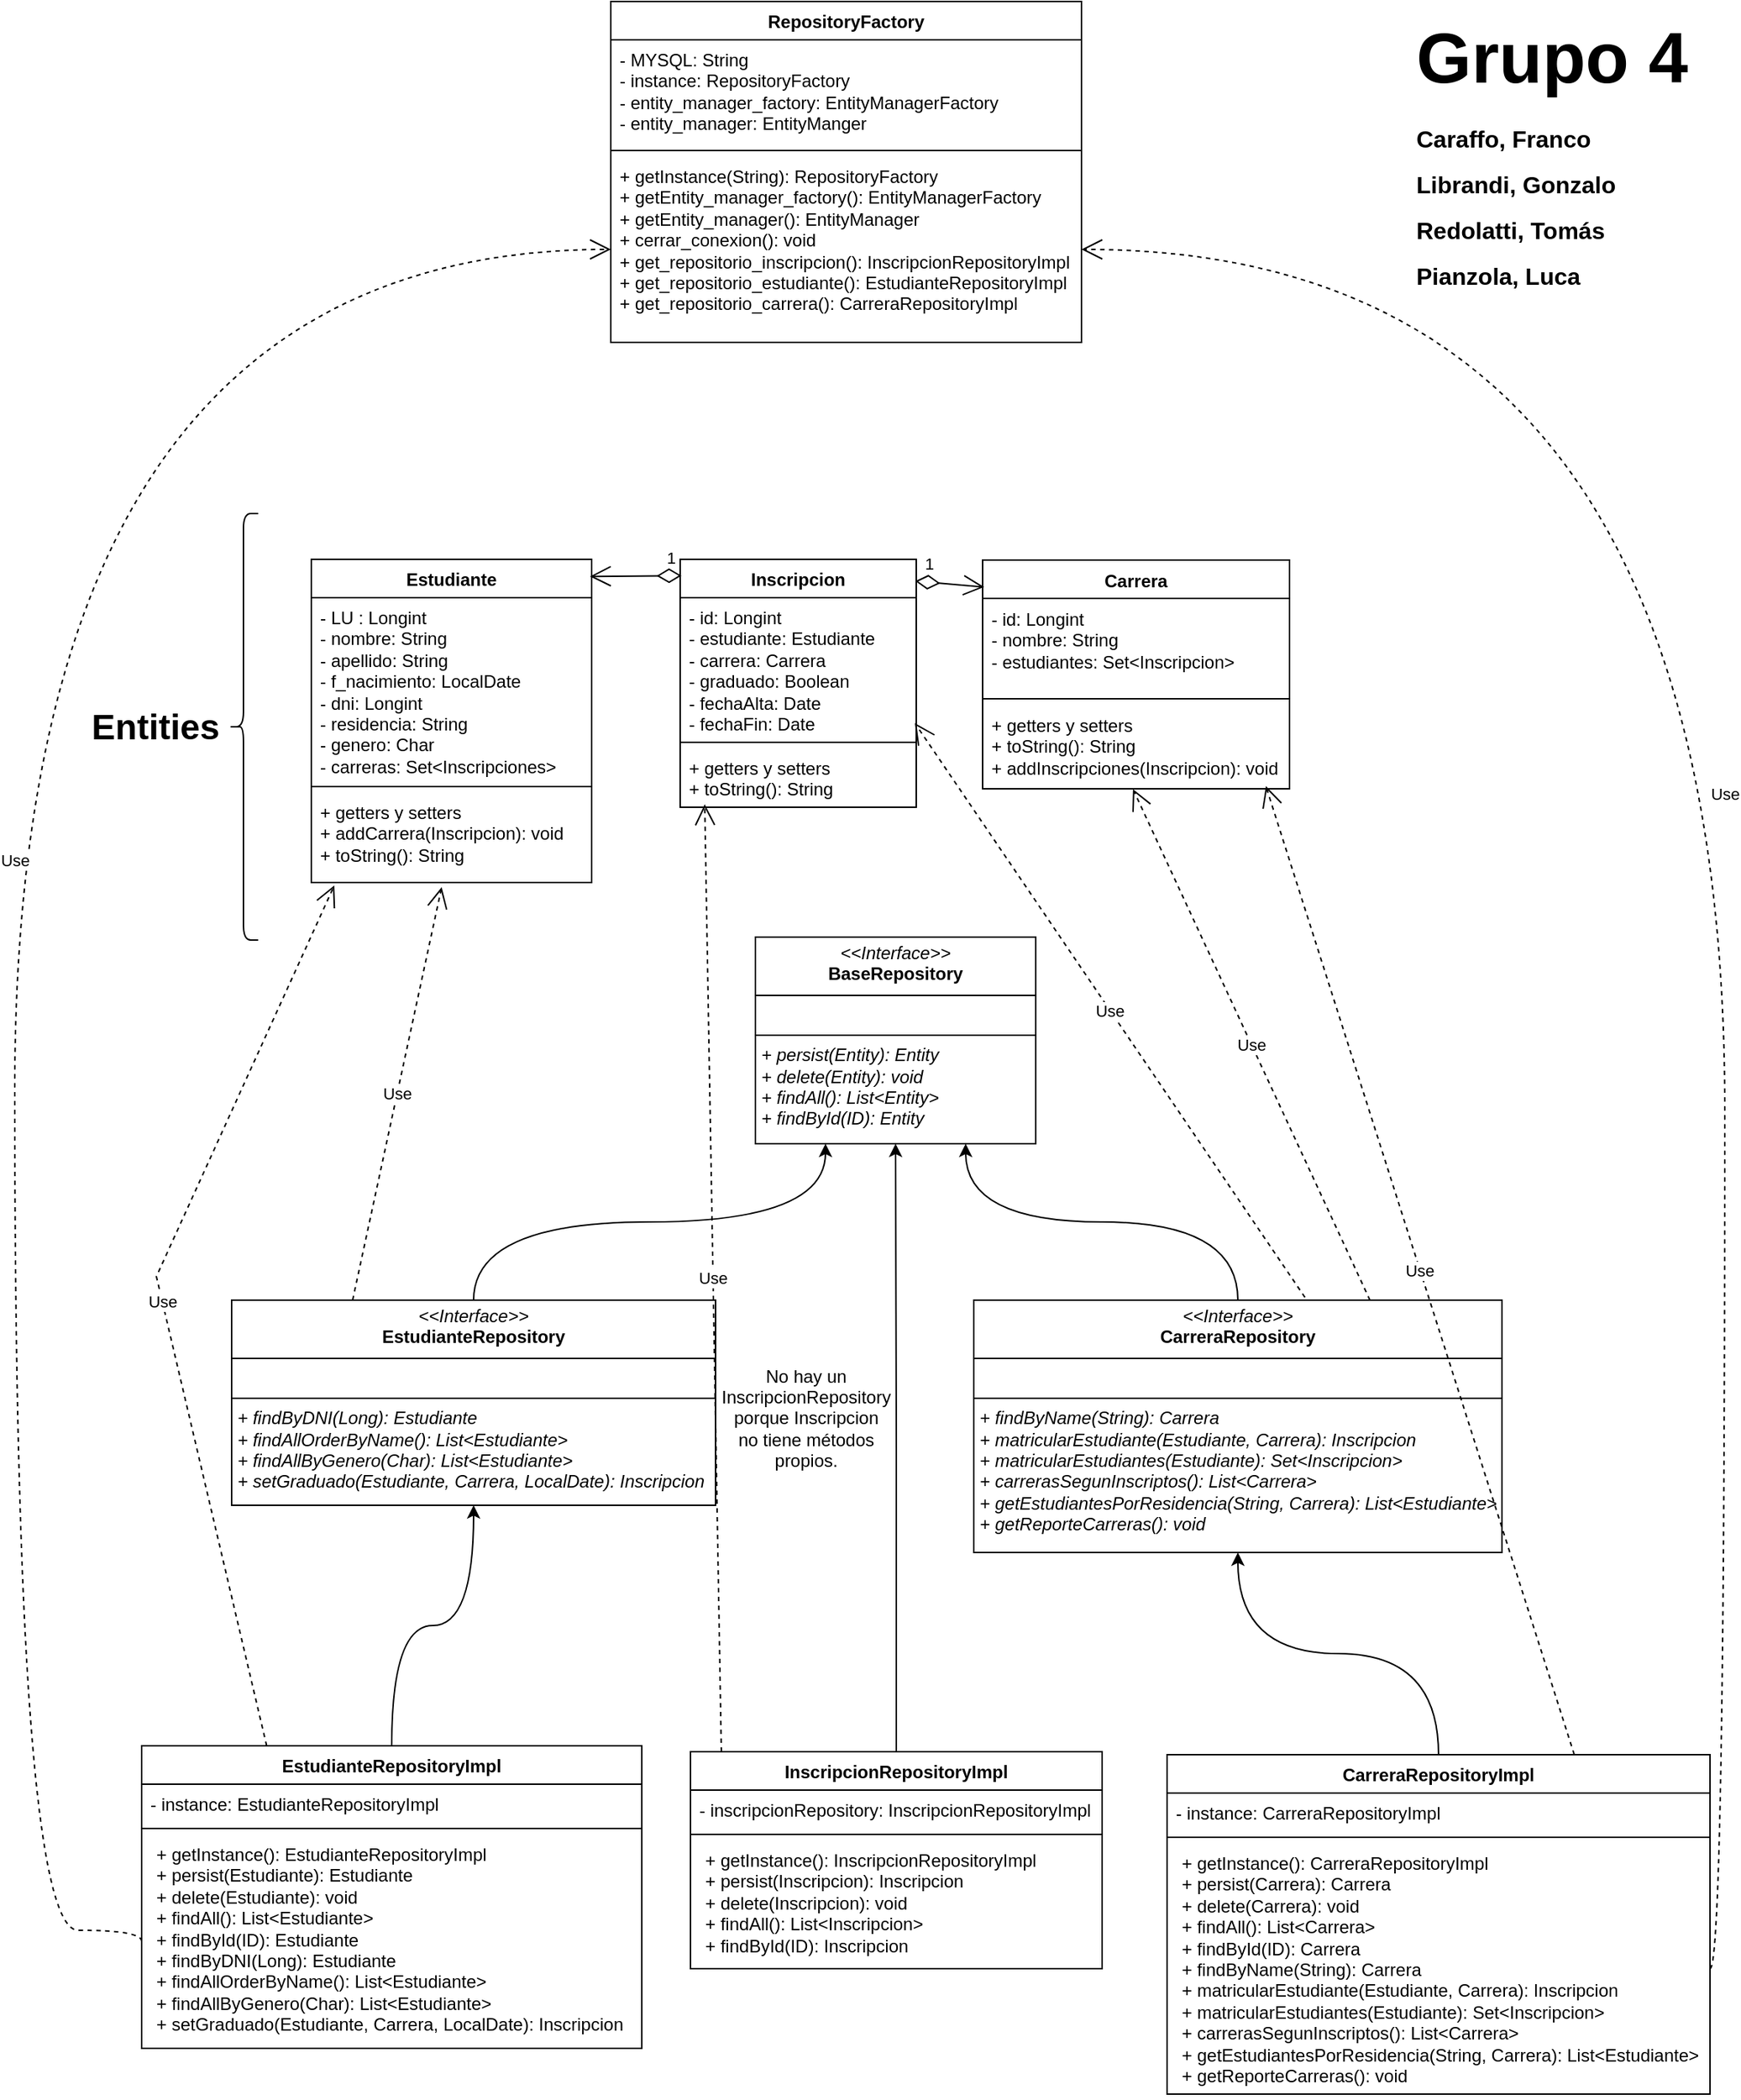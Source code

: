 <mxfile version="24.7.8">
  <diagram name="Página-1" id="N7AZrI6xPsVrkCufSu3c">
    <mxGraphModel dx="2261" dy="838" grid="0" gridSize="10" guides="1" tooltips="1" connect="1" arrows="1" fold="1" page="1" pageScale="1" pageWidth="827" pageHeight="1169" math="0" shadow="0">
      <root>
        <mxCell id="0" />
        <mxCell id="1" parent="0" />
        <mxCell id="BxJgXojNdqksmHE-l39n-1" value="Estudiante" style="swimlane;fontStyle=1;align=center;verticalAlign=top;childLayout=stackLayout;horizontal=1;startSize=26;horizontalStack=0;resizeParent=1;resizeParentMax=0;resizeLast=0;collapsible=1;marginBottom=0;whiteSpace=wrap;html=1;" parent="1" vertex="1">
          <mxGeometry x="136" y="424" width="190" height="219" as="geometry" />
        </mxCell>
        <mxCell id="BxJgXojNdqksmHE-l39n-2" value="- LU : Longint&lt;div&gt;- nombre: String&lt;/div&gt;&lt;div&gt;- apellido: String&lt;/div&gt;&lt;div&gt;- f_nacimiento: LocalDate&lt;/div&gt;&lt;div&gt;- dni: Longint&lt;/div&gt;&lt;div&gt;- residencia: String&lt;/div&gt;&lt;div&gt;- genero: Char&lt;/div&gt;&lt;div&gt;- carreras: Set&amp;lt;Inscripciones&amp;gt;&lt;/div&gt;" style="text;strokeColor=none;fillColor=none;align=left;verticalAlign=top;spacingLeft=4;spacingRight=4;overflow=hidden;rotatable=0;points=[[0,0.5],[1,0.5]];portConstraint=eastwest;whiteSpace=wrap;html=1;" parent="BxJgXojNdqksmHE-l39n-1" vertex="1">
          <mxGeometry y="26" width="190" height="124" as="geometry" />
        </mxCell>
        <mxCell id="BxJgXojNdqksmHE-l39n-3" value="" style="line;strokeWidth=1;fillColor=none;align=left;verticalAlign=middle;spacingTop=-1;spacingLeft=3;spacingRight=3;rotatable=0;labelPosition=right;points=[];portConstraint=eastwest;strokeColor=inherit;" parent="BxJgXojNdqksmHE-l39n-1" vertex="1">
          <mxGeometry y="150" width="190" height="8" as="geometry" />
        </mxCell>
        <mxCell id="BxJgXojNdqksmHE-l39n-13" value="+ getters y setters&lt;div&gt;+ addCarrera(Inscripcion): void&lt;/div&gt;&lt;div&gt;+ toString(): String&lt;br&gt;&lt;/div&gt;" style="text;strokeColor=none;fillColor=none;align=left;verticalAlign=top;spacingLeft=4;spacingRight=4;overflow=hidden;rotatable=0;points=[[0,0.5],[1,0.5]];portConstraint=eastwest;whiteSpace=wrap;html=1;" parent="BxJgXojNdqksmHE-l39n-1" vertex="1">
          <mxGeometry y="158" width="190" height="61" as="geometry" />
        </mxCell>
        <mxCell id="BxJgXojNdqksmHE-l39n-5" value="Carrera" style="swimlane;fontStyle=1;align=center;verticalAlign=top;childLayout=stackLayout;horizontal=1;startSize=26;horizontalStack=0;resizeParent=1;resizeParentMax=0;resizeLast=0;collapsible=1;marginBottom=0;whiteSpace=wrap;html=1;" parent="1" vertex="1">
          <mxGeometry x="591" y="424.5" width="208" height="155" as="geometry" />
        </mxCell>
        <mxCell id="BxJgXojNdqksmHE-l39n-6" value="- id: Longint&lt;div&gt;- nombre: String&lt;/div&gt;&lt;div&gt;- estudiantes: Set&amp;lt;Inscripcion&amp;gt;&lt;/div&gt;" style="text;strokeColor=none;fillColor=none;align=left;verticalAlign=top;spacingLeft=4;spacingRight=4;overflow=hidden;rotatable=0;points=[[0,0.5],[1,0.5]];portConstraint=eastwest;whiteSpace=wrap;html=1;" parent="BxJgXojNdqksmHE-l39n-5" vertex="1">
          <mxGeometry y="26" width="208" height="64" as="geometry" />
        </mxCell>
        <mxCell id="BxJgXojNdqksmHE-l39n-7" value="" style="line;strokeWidth=1;fillColor=none;align=left;verticalAlign=middle;spacingTop=-1;spacingLeft=3;spacingRight=3;rotatable=0;labelPosition=right;points=[];portConstraint=eastwest;strokeColor=inherit;" parent="BxJgXojNdqksmHE-l39n-5" vertex="1">
          <mxGeometry y="90" width="208" height="8" as="geometry" />
        </mxCell>
        <mxCell id="BxJgXojNdqksmHE-l39n-8" value="&lt;div&gt;+ getters y setters&lt;/div&gt;+ toString(): String&lt;div&gt;+ addInscripciones(Inscripcion): void&lt;/div&gt;" style="text;strokeColor=none;fillColor=none;align=left;verticalAlign=top;spacingLeft=4;spacingRight=4;overflow=hidden;rotatable=0;points=[[0,0.5],[1,0.5]];portConstraint=eastwest;whiteSpace=wrap;html=1;" parent="BxJgXojNdqksmHE-l39n-5" vertex="1">
          <mxGeometry y="98" width="208" height="57" as="geometry" />
        </mxCell>
        <mxCell id="BxJgXojNdqksmHE-l39n-9" value="Inscripcion" style="swimlane;fontStyle=1;align=center;verticalAlign=top;childLayout=stackLayout;horizontal=1;startSize=26;horizontalStack=0;resizeParent=1;resizeParentMax=0;resizeLast=0;collapsible=1;marginBottom=0;whiteSpace=wrap;html=1;" parent="1" vertex="1">
          <mxGeometry x="386" y="424" width="160" height="168" as="geometry" />
        </mxCell>
        <mxCell id="BxJgXojNdqksmHE-l39n-10" value="- id: Longint&lt;div&gt;- estudiante: Estudiante&lt;/div&gt;&lt;div&gt;- carrera: Carrera&lt;/div&gt;&lt;div&gt;- graduado: Boolean&lt;/div&gt;&lt;div&gt;- fechaAlta: Date&lt;/div&gt;&lt;div&gt;- fechaFin: Date&lt;/div&gt;" style="text;strokeColor=none;fillColor=none;align=left;verticalAlign=top;spacingLeft=4;spacingRight=4;overflow=hidden;rotatable=0;points=[[0,0.5],[1,0.5]];portConstraint=eastwest;whiteSpace=wrap;html=1;" parent="BxJgXojNdqksmHE-l39n-9" vertex="1">
          <mxGeometry y="26" width="160" height="94" as="geometry" />
        </mxCell>
        <mxCell id="BxJgXojNdqksmHE-l39n-11" value="" style="line;strokeWidth=1;fillColor=none;align=left;verticalAlign=middle;spacingTop=-1;spacingLeft=3;spacingRight=3;rotatable=0;labelPosition=right;points=[];portConstraint=eastwest;strokeColor=inherit;" parent="BxJgXojNdqksmHE-l39n-9" vertex="1">
          <mxGeometry y="120" width="160" height="8" as="geometry" />
        </mxCell>
        <mxCell id="BxJgXojNdqksmHE-l39n-12" value="+ getters y setters&lt;br&gt;+ toString(): String" style="text;strokeColor=none;fillColor=none;align=left;verticalAlign=top;spacingLeft=4;spacingRight=4;overflow=hidden;rotatable=0;points=[[0,0.5],[1,0.5]];portConstraint=eastwest;whiteSpace=wrap;html=1;" parent="BxJgXojNdqksmHE-l39n-9" vertex="1">
          <mxGeometry y="128" width="160" height="40" as="geometry" />
        </mxCell>
        <mxCell id="6QF5LTUN5lPIhIJ-CFCw-1" value="1" style="endArrow=open;html=1;endSize=12;startArrow=diamondThin;startSize=14;startFill=0;align=left;verticalAlign=bottom;rounded=0;exitX=0.996;exitY=0.088;exitDx=0;exitDy=0;entryX=0.005;entryY=0.118;entryDx=0;entryDy=0;exitPerimeter=0;entryPerimeter=0;" parent="1" source="BxJgXojNdqksmHE-l39n-9" target="BxJgXojNdqksmHE-l39n-5" edge="1">
          <mxGeometry x="-0.818" y="3" relative="1" as="geometry">
            <mxPoint x="309" y="496" as="sourcePoint" />
            <mxPoint x="599" y="499" as="targetPoint" />
            <mxPoint as="offset" />
          </mxGeometry>
        </mxCell>
        <mxCell id="6QF5LTUN5lPIhIJ-CFCw-2" value="1" style="endArrow=open;html=1;endSize=12;startArrow=diamondThin;startSize=14;startFill=0;align=left;verticalAlign=bottom;rounded=0;exitX=0.006;exitY=0.066;exitDx=0;exitDy=0;entryX=0.994;entryY=0.053;entryDx=0;entryDy=0;exitPerimeter=0;entryPerimeter=0;" parent="1" source="BxJgXojNdqksmHE-l39n-9" target="BxJgXojNdqksmHE-l39n-1" edge="1">
          <mxGeometry x="-0.636" y="-3" relative="1" as="geometry">
            <mxPoint x="509" y="509" as="sourcePoint" />
            <mxPoint x="619" y="509" as="targetPoint" />
            <mxPoint as="offset" />
          </mxGeometry>
        </mxCell>
        <mxCell id="bPKCYNqVMOIHH9Ff3D-m-7" value="RepositoryFactory" style="swimlane;fontStyle=1;align=center;verticalAlign=top;childLayout=stackLayout;horizontal=1;startSize=26;horizontalStack=0;resizeParent=1;resizeParentMax=0;resizeLast=0;collapsible=1;marginBottom=0;whiteSpace=wrap;html=1;" parent="1" vertex="1">
          <mxGeometry x="339" y="46" width="319" height="231" as="geometry" />
        </mxCell>
        <mxCell id="bPKCYNqVMOIHH9Ff3D-m-8" value="- MYSQL: String&lt;div&gt;- instance: RepositoryFactory&lt;/div&gt;&lt;div&gt;- entity_manager_factory: EntityManagerFactory&lt;/div&gt;&lt;div&gt;- entity_manager: EntityManger&lt;/div&gt;&lt;div&gt;&lt;br&gt;&lt;/div&gt;" style="text;strokeColor=none;fillColor=none;align=left;verticalAlign=top;spacingLeft=4;spacingRight=4;overflow=hidden;rotatable=0;points=[[0,0.5],[1,0.5]];portConstraint=eastwest;whiteSpace=wrap;html=1;" parent="bPKCYNqVMOIHH9Ff3D-m-7" vertex="1">
          <mxGeometry y="26" width="319" height="71" as="geometry" />
        </mxCell>
        <mxCell id="bPKCYNqVMOIHH9Ff3D-m-9" value="" style="line;strokeWidth=1;fillColor=none;align=left;verticalAlign=middle;spacingTop=-1;spacingLeft=3;spacingRight=3;rotatable=0;labelPosition=right;points=[];portConstraint=eastwest;strokeColor=inherit;" parent="bPKCYNqVMOIHH9Ff3D-m-7" vertex="1">
          <mxGeometry y="97" width="319" height="8" as="geometry" />
        </mxCell>
        <mxCell id="bPKCYNqVMOIHH9Ff3D-m-10" value="+ getInstance(String): RepositoryFactory&lt;div&gt;+ get&lt;span style=&quot;background-color: initial;&quot;&gt;Entity_manager_factory(): EntityManagerFactory&lt;/span&gt;&lt;/div&gt;&lt;div&gt;&lt;span style=&quot;background-color: initial;&quot;&gt;+&amp;nbsp;&lt;/span&gt;&lt;span style=&quot;background-color: initial;&quot;&gt;get&lt;/span&gt;&lt;span style=&quot;background-color: initial;&quot;&gt;Entity_manager(): EntityManager&lt;/span&gt;&lt;/div&gt;&lt;div&gt;&lt;span style=&quot;background-color: initial;&quot;&gt;+ cerrar_conexion(): void&lt;/span&gt;&lt;/div&gt;&lt;div&gt;&lt;span style=&quot;background-color: initial;&quot;&gt;+ get_repositorio_inscripcion(): InscripcionRepositoryImpl&lt;/span&gt;&lt;/div&gt;&lt;div&gt;&lt;span style=&quot;background-color: initial;&quot;&gt;+&amp;nbsp;&lt;/span&gt;&lt;span style=&quot;background-color: initial;&quot;&gt;get_repositorio_estudiante(): EstudianteRepositoryImpl&lt;/span&gt;&lt;/div&gt;&lt;div&gt;&lt;span style=&quot;background-color: initial;&quot;&gt;+&amp;nbsp;&lt;/span&gt;&lt;span style=&quot;background-color: initial;&quot;&gt;get_repositorio_carrera(): CarreraRepositoryImpl&lt;/span&gt;&lt;/div&gt;" style="text;strokeColor=none;fillColor=none;align=left;verticalAlign=top;spacingLeft=4;spacingRight=4;overflow=hidden;rotatable=0;points=[[0,0.5],[1,0.5]];portConstraint=eastwest;whiteSpace=wrap;html=1;" parent="bPKCYNqVMOIHH9Ff3D-m-7" vertex="1">
          <mxGeometry y="105" width="319" height="126" as="geometry" />
        </mxCell>
        <mxCell id="m_Sxq5ZL2_IORUcjZEPt-2" value="&lt;p style=&quot;margin:0px;margin-top:4px;text-align:center;&quot;&gt;&lt;i&gt;&amp;lt;&amp;lt;Interface&amp;gt;&amp;gt;&lt;/i&gt;&lt;br&gt;&lt;b&gt;BaseRepository&lt;/b&gt;&lt;/p&gt;&lt;hr size=&quot;1&quot; style=&quot;border-style:solid;&quot;&gt;&lt;p style=&quot;margin:0px;margin-left:4px;&quot;&gt;&lt;br&gt;&lt;/p&gt;&lt;hr size=&quot;1&quot; style=&quot;border-style:solid;&quot;&gt;&lt;p style=&quot;margin:0px;margin-left:4px;&quot;&gt;&lt;i&gt;+ persist(Entity): Entity&lt;/i&gt;&lt;/p&gt;&lt;p style=&quot;margin:0px;margin-left:4px;&quot;&gt;&lt;i&gt;+ delete(Entity): void&lt;/i&gt;&lt;/p&gt;&lt;p style=&quot;margin:0px;margin-left:4px;&quot;&gt;&lt;i&gt;+ findAll(): List&amp;lt;Entity&amp;gt;&lt;br&gt;+ findById(ID): Entity&lt;/i&gt;&lt;/p&gt;" style="verticalAlign=top;align=left;overflow=fill;html=1;whiteSpace=wrap;" parent="1" vertex="1">
          <mxGeometry x="437" y="680" width="190" height="140" as="geometry" />
        </mxCell>
        <mxCell id="m_Sxq5ZL2_IORUcjZEPt-5" style="edgeStyle=orthogonalEdgeStyle;rounded=0;orthogonalLoop=1;jettySize=auto;html=1;exitX=0.5;exitY=0;exitDx=0;exitDy=0;entryX=0.75;entryY=1;entryDx=0;entryDy=0;curved=1;" parent="1" source="m_Sxq5ZL2_IORUcjZEPt-3" target="m_Sxq5ZL2_IORUcjZEPt-2" edge="1">
          <mxGeometry relative="1" as="geometry" />
        </mxCell>
        <mxCell id="m_Sxq5ZL2_IORUcjZEPt-3" value="&lt;p style=&quot;margin:0px;margin-top:4px;text-align:center;&quot;&gt;&lt;i&gt;&amp;lt;&amp;lt;Interface&amp;gt;&amp;gt;&lt;/i&gt;&lt;br&gt;&lt;b&gt;CarreraRepository&lt;/b&gt;&lt;/p&gt;&lt;hr size=&quot;1&quot; style=&quot;border-style:solid;&quot;&gt;&lt;p style=&quot;margin:0px;margin-left:4px;&quot;&gt;&lt;br&gt;&lt;/p&gt;&lt;hr size=&quot;1&quot; style=&quot;border-style:solid;&quot;&gt;&lt;p style=&quot;margin:0px;margin-left:4px;&quot;&gt;&lt;i&gt;+ findByName(String): Carrera&lt;/i&gt;&lt;/p&gt;&lt;p style=&quot;margin: 0px 0px 0px 4px;&quot;&gt;&lt;i&gt;+ matricularEstudiante(Estudiante, Carrera): Inscripcion&lt;br&gt;&lt;/i&gt;&lt;/p&gt;&lt;p style=&quot;margin:0px;margin-left:4px;&quot;&gt;&lt;i&gt;+ matricularEstudiantes(Estudiante): Set&amp;lt;Inscripcion&amp;gt;&lt;br&gt;&lt;/i&gt;&lt;/p&gt;&lt;p style=&quot;margin:0px;margin-left:4px;&quot;&gt;&lt;i&gt;+ carrerasSegunInscriptos(): List&amp;lt;Carrera&amp;gt;&lt;/i&gt;&lt;/p&gt;&lt;p style=&quot;margin:0px;margin-left:4px;&quot;&gt;&lt;i&gt;+ getEstudiantesPorResidencia(String, Carrera): List&amp;lt;Estudiante&amp;gt;&lt;br&gt;+ getReporteCarreras(): void&lt;br&gt;&lt;/i&gt;&lt;/p&gt;" style="verticalAlign=top;align=left;overflow=fill;html=1;whiteSpace=wrap;" parent="1" vertex="1">
          <mxGeometry x="585" y="926" width="358" height="171" as="geometry" />
        </mxCell>
        <mxCell id="m_Sxq5ZL2_IORUcjZEPt-6" style="edgeStyle=orthogonalEdgeStyle;rounded=0;orthogonalLoop=1;jettySize=auto;html=1;exitX=0.5;exitY=0;exitDx=0;exitDy=0;entryX=0.25;entryY=1;entryDx=0;entryDy=0;curved=1;" parent="1" source="m_Sxq5ZL2_IORUcjZEPt-4" target="m_Sxq5ZL2_IORUcjZEPt-2" edge="1">
          <mxGeometry relative="1" as="geometry" />
        </mxCell>
        <mxCell id="m_Sxq5ZL2_IORUcjZEPt-4" value="&lt;p style=&quot;margin:0px;margin-top:4px;text-align:center;&quot;&gt;&lt;i&gt;&amp;lt;&amp;lt;Interface&amp;gt;&amp;gt;&lt;/i&gt;&lt;br&gt;&lt;b&gt;EstudianteRepository&lt;/b&gt;&lt;/p&gt;&lt;hr size=&quot;1&quot; style=&quot;border-style:solid;&quot;&gt;&lt;p style=&quot;margin:0px;margin-left:4px;&quot;&gt;&lt;br&gt;&lt;/p&gt;&lt;hr size=&quot;1&quot; style=&quot;border-style:solid;&quot;&gt;&lt;p style=&quot;margin:0px;margin-left:4px;&quot;&gt;&lt;i&gt;+ findByDNI(Long): Estudiante&lt;br&gt;+ findAllOrderByName(): List&amp;lt;Estudiante&amp;gt;&amp;nbsp;&lt;/i&gt;&lt;/p&gt;&lt;p style=&quot;margin:0px;margin-left:4px;&quot;&gt;&lt;i&gt;+ findAllByGenero(Char):&amp;nbsp;&lt;span style=&quot;background-color: initial;&quot;&gt;List&amp;lt;Estudiante&amp;gt;&lt;/span&gt;&lt;/i&gt;&lt;/p&gt;&lt;p style=&quot;margin:0px;margin-left:4px;&quot;&gt;&lt;i&gt;&lt;span style=&quot;background-color: initial;&quot;&gt;+ setGraduado(Estudiante, Carrera, LocalDate): Inscripcion&lt;/span&gt;&lt;/i&gt;&lt;/p&gt;" style="verticalAlign=top;align=left;overflow=fill;html=1;whiteSpace=wrap;" parent="1" vertex="1">
          <mxGeometry x="82" y="926" width="328" height="139" as="geometry" />
        </mxCell>
        <mxCell id="m_Sxq5ZL2_IORUcjZEPt-7" value="No hay un InscripcionRepository porque Inscripcion no tiene métodos propios." style="text;html=1;align=center;verticalAlign=middle;whiteSpace=wrap;rounded=0;" parent="1" vertex="1">
          <mxGeometry x="414" y="985" width="115" height="41" as="geometry" />
        </mxCell>
        <mxCell id="m_Sxq5ZL2_IORUcjZEPt-8" value="" style="shape=curlyBracket;whiteSpace=wrap;html=1;rounded=1;labelPosition=left;verticalLabelPosition=middle;align=right;verticalAlign=middle;" parent="1" vertex="1">
          <mxGeometry x="80" y="393" width="20" height="289" as="geometry" />
        </mxCell>
        <mxCell id="m_Sxq5ZL2_IORUcjZEPt-9" value="Entities" style="text;strokeColor=none;fillColor=none;html=1;fontSize=24;fontStyle=1;verticalAlign=middle;align=center;" parent="1" vertex="1">
          <mxGeometry x="-20" y="517.5" width="100" height="40" as="geometry" />
        </mxCell>
        <mxCell id="m_Sxq5ZL2_IORUcjZEPt-14" style="edgeStyle=orthogonalEdgeStyle;rounded=0;orthogonalLoop=1;jettySize=auto;html=1;exitX=0.5;exitY=0;exitDx=0;exitDy=0;entryX=0.5;entryY=1;entryDx=0;entryDy=0;" parent="1" source="m_Sxq5ZL2_IORUcjZEPt-10" target="m_Sxq5ZL2_IORUcjZEPt-2" edge="1">
          <mxGeometry relative="1" as="geometry" />
        </mxCell>
        <mxCell id="m_Sxq5ZL2_IORUcjZEPt-10" value="InscripcionRepositoryImpl&lt;div&gt;&lt;br&gt;&lt;/div&gt;" style="swimlane;fontStyle=1;align=center;verticalAlign=top;childLayout=stackLayout;horizontal=1;startSize=26;horizontalStack=0;resizeParent=1;resizeParentMax=0;resizeLast=0;collapsible=1;marginBottom=0;whiteSpace=wrap;html=1;" parent="1" vertex="1">
          <mxGeometry x="393" y="1232" width="279" height="147" as="geometry">
            <mxRectangle x="434" y="1072" width="172" height="41" as="alternateBounds" />
          </mxGeometry>
        </mxCell>
        <mxCell id="m_Sxq5ZL2_IORUcjZEPt-11" value="- inscripcionRepository: InscripcionRepositoryImpl" style="text;strokeColor=none;fillColor=none;align=left;verticalAlign=top;spacingLeft=4;spacingRight=4;overflow=hidden;rotatable=0;points=[[0,0.5],[1,0.5]];portConstraint=eastwest;whiteSpace=wrap;html=1;" parent="m_Sxq5ZL2_IORUcjZEPt-10" vertex="1">
          <mxGeometry y="26" width="279" height="26" as="geometry" />
        </mxCell>
        <mxCell id="m_Sxq5ZL2_IORUcjZEPt-12" value="" style="line;strokeWidth=1;fillColor=none;align=left;verticalAlign=middle;spacingTop=-1;spacingLeft=3;spacingRight=3;rotatable=0;labelPosition=right;points=[];portConstraint=eastwest;strokeColor=inherit;" parent="m_Sxq5ZL2_IORUcjZEPt-10" vertex="1">
          <mxGeometry y="52" width="279" height="8" as="geometry" />
        </mxCell>
        <mxCell id="m_Sxq5ZL2_IORUcjZEPt-13" value="&lt;p style=&quot;margin: 0px 0px 0px 4px;&quot;&gt;+&lt;span style=&quot;background-color: initial;&quot;&gt;&amp;nbsp;getInstance(): InscripcionRepositoryImpl&lt;/span&gt;&lt;/p&gt;&lt;p style=&quot;margin: 0px 0px 0px 4px;&quot;&gt;+ persist(Inscripcion): Inscripcion&lt;/p&gt;&lt;p style=&quot;margin: 0px 0px 0px 4px;&quot;&gt;+ delete(Inscripcion): void&lt;/p&gt;&lt;p style=&quot;margin: 0px 0px 0px 4px;&quot;&gt;+ findAll(): List&amp;lt;Inscripcion&amp;gt;&lt;br&gt;+ findById(ID):&amp;nbsp;&lt;span style=&quot;background-color: initial;&quot;&gt;Inscripcion&lt;/span&gt;&lt;/p&gt;" style="text;strokeColor=none;fillColor=none;align=left;verticalAlign=top;spacingLeft=4;spacingRight=4;overflow=hidden;rotatable=0;points=[[0,0.5],[1,0.5]];portConstraint=eastwest;whiteSpace=wrap;html=1;" parent="m_Sxq5ZL2_IORUcjZEPt-10" vertex="1">
          <mxGeometry y="60" width="279" height="87" as="geometry" />
        </mxCell>
        <mxCell id="m_Sxq5ZL2_IORUcjZEPt-19" style="edgeStyle=orthogonalEdgeStyle;rounded=0;orthogonalLoop=1;jettySize=auto;html=1;exitX=0.5;exitY=0;exitDx=0;exitDy=0;entryX=0.5;entryY=1;entryDx=0;entryDy=0;curved=1;" parent="1" source="m_Sxq5ZL2_IORUcjZEPt-15" target="m_Sxq5ZL2_IORUcjZEPt-3" edge="1">
          <mxGeometry relative="1" as="geometry" />
        </mxCell>
        <mxCell id="m_Sxq5ZL2_IORUcjZEPt-15" value="CarreraRepositoryImpl&lt;div&gt;&lt;br&gt;&lt;/div&gt;" style="swimlane;fontStyle=1;align=center;verticalAlign=top;childLayout=stackLayout;horizontal=1;startSize=26;horizontalStack=0;resizeParent=1;resizeParentMax=0;resizeLast=0;collapsible=1;marginBottom=0;whiteSpace=wrap;html=1;" parent="1" vertex="1">
          <mxGeometry x="716" y="1234" width="368" height="230" as="geometry">
            <mxRectangle x="434" y="1072" width="172" height="41" as="alternateBounds" />
          </mxGeometry>
        </mxCell>
        <mxCell id="m_Sxq5ZL2_IORUcjZEPt-16" value="- instance: CarreraRepositoryImpl" style="text;strokeColor=none;fillColor=none;align=left;verticalAlign=top;spacingLeft=4;spacingRight=4;overflow=hidden;rotatable=0;points=[[0,0.5],[1,0.5]];portConstraint=eastwest;whiteSpace=wrap;html=1;" parent="m_Sxq5ZL2_IORUcjZEPt-15" vertex="1">
          <mxGeometry y="26" width="368" height="26" as="geometry" />
        </mxCell>
        <mxCell id="m_Sxq5ZL2_IORUcjZEPt-17" value="" style="line;strokeWidth=1;fillColor=none;align=left;verticalAlign=middle;spacingTop=-1;spacingLeft=3;spacingRight=3;rotatable=0;labelPosition=right;points=[];portConstraint=eastwest;strokeColor=inherit;" parent="m_Sxq5ZL2_IORUcjZEPt-15" vertex="1">
          <mxGeometry y="52" width="368" height="8" as="geometry" />
        </mxCell>
        <mxCell id="m_Sxq5ZL2_IORUcjZEPt-18" value="&lt;p style=&quot;margin: 0px 0px 0px 4px;&quot;&gt;+ getInstance(): CarreraRepositoryImpl&lt;/p&gt;&lt;p style=&quot;margin: 0px 0px 0px 4px;&quot;&gt;+ persist(Carrera):&amp;nbsp;&lt;span style=&quot;background-color: initial;&quot;&gt;Carrera&lt;/span&gt;&lt;/p&gt;&lt;p style=&quot;margin: 0px 0px 0px 4px;&quot;&gt;+ delete(Carrera): void&lt;/p&gt;&lt;p style=&quot;margin: 0px 0px 0px 4px;&quot;&gt;+ findAll(): List&amp;lt;Carrera&amp;gt;&lt;br&gt;+ findById(ID):&amp;nbsp;&lt;span style=&quot;background-color: initial;&quot;&gt;Carrera&lt;/span&gt;&lt;/p&gt;&lt;p style=&quot;margin: 0px 0px 0px 4px;&quot;&gt;&lt;span style=&quot;background-color: initial;&quot;&gt;+ findByName(String): Carrera&lt;/span&gt;&lt;/p&gt;&lt;p style=&quot;margin: 0px 0px 0px 4px;&quot;&gt;+ matricularEstudiante(Estudiante, Carrera): Inscripcion&lt;br&gt;&lt;/p&gt;&lt;p style=&quot;margin: 0px 0px 0px 4px;&quot;&gt;+ matricularEstudiantes(Estudiante): Set&amp;lt;Inscripcion&amp;gt;&lt;br&gt;&lt;/p&gt;&lt;p style=&quot;margin: 0px 0px 0px 4px;&quot;&gt;+ carrerasSegunInscriptos(): List&amp;lt;Carrera&amp;gt;&lt;/p&gt;&lt;p style=&quot;margin: 0px 0px 0px 4px;&quot;&gt;+ getEstudiantesPorResidencia(String, Carrera): List&amp;lt;Estudiante&amp;gt;&lt;/p&gt;&lt;p style=&quot;margin: 0px 0px 0px 4px;&quot;&gt;+ getReporteCarreras(): void&lt;/p&gt;" style="text;strokeColor=none;fillColor=none;align=left;verticalAlign=top;spacingLeft=4;spacingRight=4;overflow=hidden;rotatable=0;points=[[0,0.5],[1,0.5]];portConstraint=eastwest;whiteSpace=wrap;html=1;" parent="m_Sxq5ZL2_IORUcjZEPt-15" vertex="1">
          <mxGeometry y="60" width="368" height="170" as="geometry" />
        </mxCell>
        <mxCell id="m_Sxq5ZL2_IORUcjZEPt-21" value="Use" style="endArrow=open;endSize=12;dashed=1;html=1;rounded=0;entryX=1;entryY=0.5;entryDx=0;entryDy=0;exitX=1;exitY=0.5;exitDx=0;exitDy=0;edgeStyle=orthogonalEdgeStyle;curved=1;" parent="1" source="m_Sxq5ZL2_IORUcjZEPt-18" target="bPKCYNqVMOIHH9Ff3D-m-10" edge="1">
          <mxGeometry width="160" relative="1" as="geometry">
            <mxPoint x="511" y="1163" as="sourcePoint" />
            <mxPoint x="671" y="1163" as="targetPoint" />
          </mxGeometry>
        </mxCell>
        <mxCell id="m_Sxq5ZL2_IORUcjZEPt-26" style="edgeStyle=orthogonalEdgeStyle;rounded=0;orthogonalLoop=1;jettySize=auto;html=1;exitX=0.5;exitY=0;exitDx=0;exitDy=0;entryX=0.5;entryY=1;entryDx=0;entryDy=0;curved=1;" parent="1" source="m_Sxq5ZL2_IORUcjZEPt-22" target="m_Sxq5ZL2_IORUcjZEPt-4" edge="1">
          <mxGeometry relative="1" as="geometry" />
        </mxCell>
        <mxCell id="m_Sxq5ZL2_IORUcjZEPt-22" value="EstudianteRepositoryImpl&lt;div&gt;&lt;br&gt;&lt;/div&gt;" style="swimlane;fontStyle=1;align=center;verticalAlign=top;childLayout=stackLayout;horizontal=1;startSize=26;horizontalStack=0;resizeParent=1;resizeParentMax=0;resizeLast=0;collapsible=1;marginBottom=0;whiteSpace=wrap;html=1;" parent="1" vertex="1">
          <mxGeometry x="21" y="1228" width="339" height="205" as="geometry">
            <mxRectangle x="434" y="1072" width="172" height="41" as="alternateBounds" />
          </mxGeometry>
        </mxCell>
        <mxCell id="m_Sxq5ZL2_IORUcjZEPt-23" value="- instance: EstudianteRepositoryImpl" style="text;strokeColor=none;fillColor=none;align=left;verticalAlign=top;spacingLeft=4;spacingRight=4;overflow=hidden;rotatable=0;points=[[0,0.5],[1,0.5]];portConstraint=eastwest;whiteSpace=wrap;html=1;" parent="m_Sxq5ZL2_IORUcjZEPt-22" vertex="1">
          <mxGeometry y="26" width="339" height="26" as="geometry" />
        </mxCell>
        <mxCell id="m_Sxq5ZL2_IORUcjZEPt-24" value="" style="line;strokeWidth=1;fillColor=none;align=left;verticalAlign=middle;spacingTop=-1;spacingLeft=3;spacingRight=3;rotatable=0;labelPosition=right;points=[];portConstraint=eastwest;strokeColor=inherit;" parent="m_Sxq5ZL2_IORUcjZEPt-22" vertex="1">
          <mxGeometry y="52" width="339" height="8" as="geometry" />
        </mxCell>
        <mxCell id="m_Sxq5ZL2_IORUcjZEPt-25" value="&lt;p style=&quot;margin: 0px 0px 0px 4px;&quot;&gt;+ getInstance(): EstudianteRepositoryImpl&lt;/p&gt;&lt;p style=&quot;margin: 0px 0px 0px 4px;&quot;&gt;+ persist(Estudiante):&amp;nbsp;&lt;span style=&quot;background-color: initial;&quot;&gt;Estudiante&lt;/span&gt;&lt;/p&gt;&lt;p style=&quot;margin: 0px 0px 0px 4px;&quot;&gt;+ delete(Estudiante): void&lt;/p&gt;&lt;p style=&quot;margin: 0px 0px 0px 4px;&quot;&gt;+ findAll(): List&amp;lt;Estudiante&amp;gt;&lt;br&gt;+ findById(ID):&amp;nbsp;&lt;span style=&quot;background-color: initial;&quot;&gt;Estudiante&lt;/span&gt;&lt;/p&gt;&lt;p style=&quot;margin: 0px 0px 0px 4px;&quot;&gt;&lt;span style=&quot;background-color: initial;&quot;&gt;+ findByDNI(Long):&amp;nbsp;&lt;/span&gt;&lt;span style=&quot;background-color: initial;&quot;&gt;Estudiante&lt;/span&gt;&lt;/p&gt;&lt;p style=&quot;margin: 0px 0px 0px 4px;&quot;&gt;+ findAllOrderByName(): List&amp;lt;Estudiante&amp;gt;&amp;nbsp;&lt;/p&gt;&lt;p style=&quot;margin: 0px 0px 0px 4px;&quot;&gt;+ findAllByGenero(Char):&amp;nbsp;&lt;span style=&quot;background-color: initial;&quot;&gt;List&amp;lt;Estudiante&amp;gt;&lt;/span&gt;&lt;/p&gt;&lt;p style=&quot;margin: 0px 0px 0px 4px;&quot;&gt;+ setGraduado(Estudiante, Carrera, LocalDate): Inscripcion&lt;span style=&quot;background-color: initial;&quot;&gt;&lt;br&gt;&lt;/span&gt;&lt;/p&gt;" style="text;strokeColor=none;fillColor=none;align=left;verticalAlign=top;spacingLeft=4;spacingRight=4;overflow=hidden;rotatable=0;points=[[0,0.5],[1,0.5]];portConstraint=eastwest;whiteSpace=wrap;html=1;" parent="m_Sxq5ZL2_IORUcjZEPt-22" vertex="1">
          <mxGeometry y="60" width="339" height="145" as="geometry" />
        </mxCell>
        <mxCell id="m_Sxq5ZL2_IORUcjZEPt-27" value="Use" style="endArrow=open;endSize=12;dashed=1;html=1;rounded=0;entryX=0;entryY=0.5;entryDx=0;entryDy=0;exitX=0;exitY=0.5;exitDx=0;exitDy=0;edgeStyle=orthogonalEdgeStyle;curved=1;" parent="1" source="m_Sxq5ZL2_IORUcjZEPt-25" target="bPKCYNqVMOIHH9Ff3D-m-10" edge="1">
          <mxGeometry width="160" relative="1" as="geometry">
            <mxPoint x="425" y="1431" as="sourcePoint" />
            <mxPoint x="68" y="300" as="targetPoint" />
            <Array as="points">
              <mxPoint x="-65" y="1353" />
              <mxPoint x="-65" y="214" />
            </Array>
          </mxGeometry>
        </mxCell>
        <mxCell id="m_Sxq5ZL2_IORUcjZEPt-28" value="Use" style="endArrow=open;endSize=12;dashed=1;html=1;rounded=0;entryX=0.465;entryY=1.052;entryDx=0;entryDy=0;entryPerimeter=0;exitX=0.25;exitY=0;exitDx=0;exitDy=0;" parent="1" source="m_Sxq5ZL2_IORUcjZEPt-4" target="BxJgXojNdqksmHE-l39n-13" edge="1">
          <mxGeometry width="160" relative="1" as="geometry">
            <mxPoint x="175" y="999" as="sourcePoint" />
            <mxPoint x="335" y="999" as="targetPoint" />
          </mxGeometry>
        </mxCell>
        <mxCell id="m_Sxq5ZL2_IORUcjZEPt-29" value="Use" style="endArrow=open;endSize=12;dashed=1;html=1;rounded=0;exitX=0.25;exitY=0;exitDx=0;exitDy=0;entryX=0.082;entryY=1.032;entryDx=0;entryDy=0;entryPerimeter=0;" parent="1" source="m_Sxq5ZL2_IORUcjZEPt-22" target="BxJgXojNdqksmHE-l39n-13" edge="1">
          <mxGeometry width="160" relative="1" as="geometry">
            <mxPoint x="137" y="1185" as="sourcePoint" />
            <mxPoint x="37" y="971" as="targetPoint" />
            <Array as="points">
              <mxPoint x="31" y="910" />
            </Array>
          </mxGeometry>
        </mxCell>
        <mxCell id="m_Sxq5ZL2_IORUcjZEPt-30" value="Use" style="endArrow=open;endSize=12;dashed=1;html=1;rounded=0;entryX=0.49;entryY=1.004;entryDx=0;entryDy=0;entryPerimeter=0;exitX=0.75;exitY=0;exitDx=0;exitDy=0;" parent="1" source="m_Sxq5ZL2_IORUcjZEPt-3" target="BxJgXojNdqksmHE-l39n-8" edge="1">
          <mxGeometry width="160" relative="1" as="geometry">
            <mxPoint x="1019" y="710" as="sourcePoint" />
            <mxPoint x="766" y="867" as="targetPoint" />
          </mxGeometry>
        </mxCell>
        <mxCell id="m_Sxq5ZL2_IORUcjZEPt-31" value="Use" style="endArrow=open;endSize=12;dashed=1;html=1;rounded=0;entryX=0.923;entryY=0.968;entryDx=0;entryDy=0;entryPerimeter=0;exitX=0.75;exitY=0;exitDx=0;exitDy=0;" parent="1" source="m_Sxq5ZL2_IORUcjZEPt-15" target="BxJgXojNdqksmHE-l39n-8" edge="1">
          <mxGeometry width="160" relative="1" as="geometry">
            <mxPoint x="872" y="939" as="sourcePoint" />
            <mxPoint x="721" y="582" as="targetPoint" />
            <Array as="points" />
          </mxGeometry>
        </mxCell>
        <mxCell id="m_Sxq5ZL2_IORUcjZEPt-32" value="Use" style="endArrow=open;endSize=12;dashed=1;html=1;rounded=0;entryX=0.104;entryY=0.95;entryDx=0;entryDy=0;entryPerimeter=0;exitX=0.075;exitY=0;exitDx=0;exitDy=0;exitPerimeter=0;" parent="1" source="m_Sxq5ZL2_IORUcjZEPt-10" target="BxJgXojNdqksmHE-l39n-12" edge="1">
          <mxGeometry width="160" relative="1" as="geometry">
            <mxPoint x="535" y="909" as="sourcePoint" />
            <mxPoint x="695" y="909" as="targetPoint" />
          </mxGeometry>
        </mxCell>
        <mxCell id="xrIkCIw50q74xzY2u3yB-1" value="Use" style="endArrow=open;endSize=12;dashed=1;html=1;rounded=0;entryX=0.994;entryY=0.904;entryDx=0;entryDy=0;exitX=0.627;exitY=-0.011;exitDx=0;exitDy=0;exitPerimeter=0;entryPerimeter=0;" edge="1" parent="1" source="m_Sxq5ZL2_IORUcjZEPt-3" target="BxJgXojNdqksmHE-l39n-10">
          <mxGeometry width="160" relative="1" as="geometry">
            <mxPoint x="861" y="939" as="sourcePoint" />
            <mxPoint x="721" y="582" as="targetPoint" />
            <Array as="points" />
          </mxGeometry>
        </mxCell>
        <mxCell id="xrIkCIw50q74xzY2u3yB-3" value="&lt;h1 style=&quot;margin-top: 0px;&quot;&gt;&lt;font style=&quot;font-size: 48px;&quot;&gt;Grupo 4&lt;/font&gt;&lt;/h1&gt;&lt;p&gt;&lt;font size=&quot;3&quot;&gt;&lt;b&gt;Caraffo, Franco&lt;br&gt;&lt;/b&gt;&lt;/font&gt;&lt;/p&gt;&lt;p&gt;&lt;font size=&quot;3&quot;&gt;&lt;b&gt;Librandi, Gonzalo&lt;/b&gt;&lt;/font&gt;&lt;/p&gt;&lt;p&gt;&lt;font size=&quot;3&quot;&gt;&lt;b&gt;Redolatti, Tomás&lt;/b&gt;&lt;/font&gt;&lt;/p&gt;&lt;p&gt;&lt;font size=&quot;3&quot;&gt;&lt;b&gt;Pianzola, Luca&lt;/b&gt;&lt;/font&gt;&lt;/p&gt;" style="text;html=1;whiteSpace=wrap;overflow=hidden;rounded=0;" vertex="1" parent="1">
          <mxGeometry x="883" y="49" width="199" height="200" as="geometry" />
        </mxCell>
      </root>
    </mxGraphModel>
  </diagram>
</mxfile>
